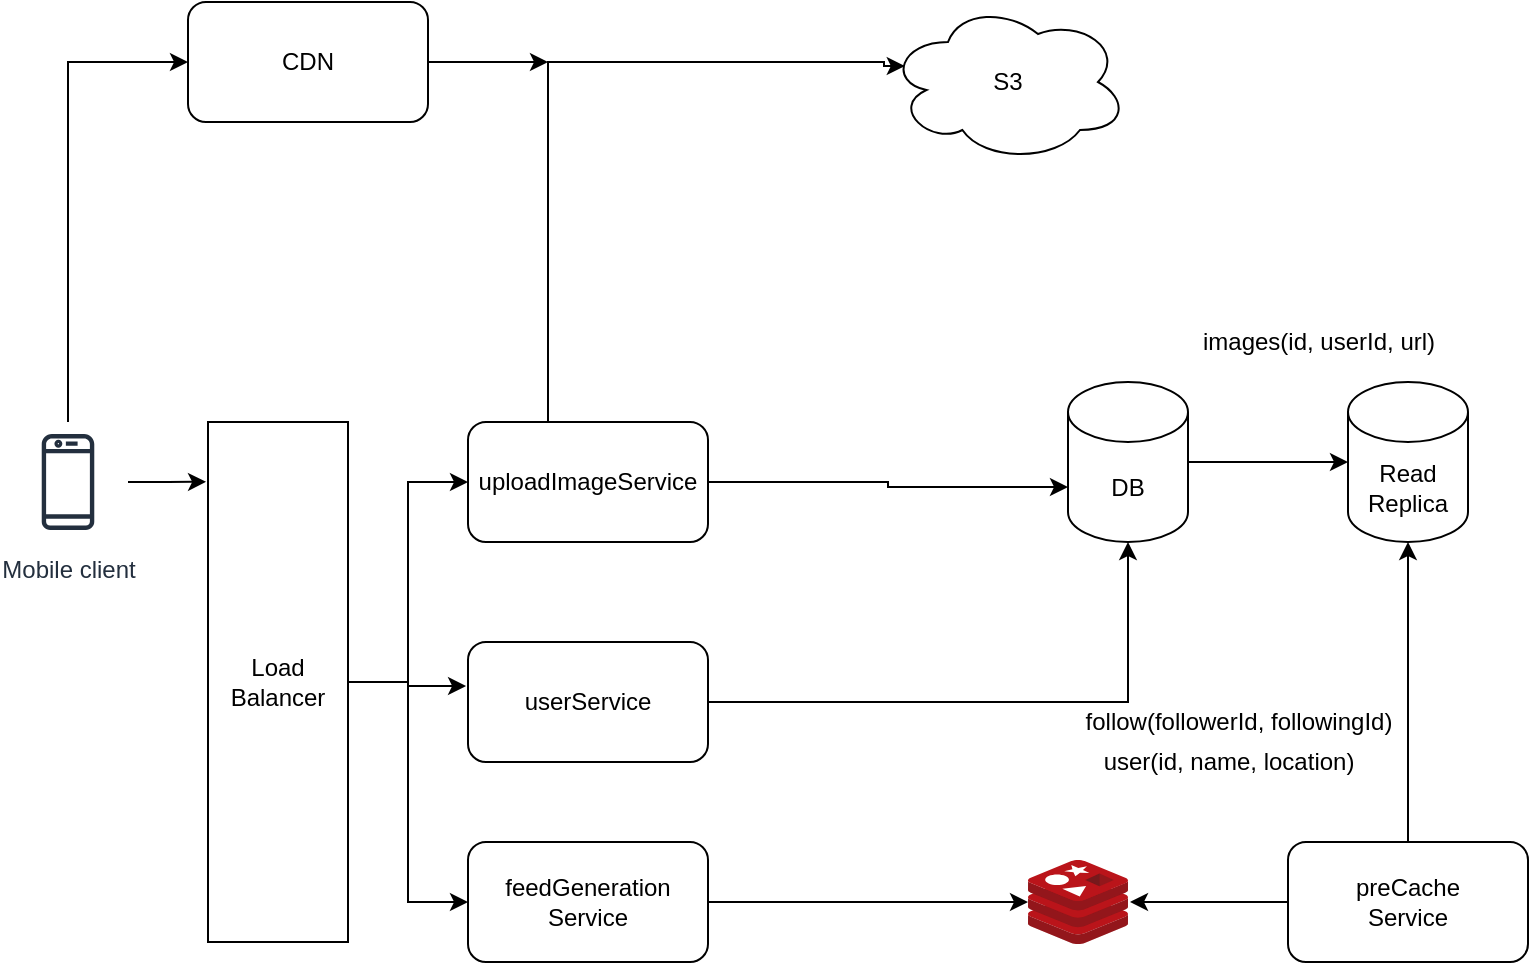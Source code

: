 <mxfile version="16.6.4" type="device"><diagram id="AAAY72OD5so17l8h3Udg" name="Page-1"><mxGraphModel dx="1662" dy="762" grid="1" gridSize="10" guides="1" tooltips="1" connect="1" arrows="1" fold="1" page="1" pageScale="1" pageWidth="827" pageHeight="1169" math="0" shadow="0"><root><mxCell id="0"/><mxCell id="1" parent="0"/><mxCell id="3pY8Nn1chAWQroFhLLnh-7" style="edgeStyle=orthogonalEdgeStyle;rounded=0;orthogonalLoop=1;jettySize=auto;html=1;entryX=0.07;entryY=0.4;entryDx=0;entryDy=0;entryPerimeter=0;" edge="1" parent="1" source="3pY8Nn1chAWQroFhLLnh-1" target="3pY8Nn1chAWQroFhLLnh-6"><mxGeometry relative="1" as="geometry"><mxPoint x="310" y="130" as="targetPoint"/><Array as="points"><mxPoint x="290" y="130"/><mxPoint x="458" y="130"/></Array></mxGeometry></mxCell><mxCell id="3pY8Nn1chAWQroFhLLnh-9" style="edgeStyle=orthogonalEdgeStyle;rounded=0;orthogonalLoop=1;jettySize=auto;html=1;entryX=0;entryY=0;entryDx=0;entryDy=52.5;entryPerimeter=0;" edge="1" parent="1" source="3pY8Nn1chAWQroFhLLnh-1" target="3pY8Nn1chAWQroFhLLnh-8"><mxGeometry relative="1" as="geometry"/></mxCell><mxCell id="3pY8Nn1chAWQroFhLLnh-1" value="uploadImageService" style="rounded=1;whiteSpace=wrap;html=1;" vertex="1" parent="1"><mxGeometry x="250" y="310" width="120" height="60" as="geometry"/></mxCell><mxCell id="3pY8Nn1chAWQroFhLLnh-10" style="edgeStyle=orthogonalEdgeStyle;rounded=0;orthogonalLoop=1;jettySize=auto;html=1;" edge="1" parent="1" source="3pY8Nn1chAWQroFhLLnh-4" target="3pY8Nn1chAWQroFhLLnh-11"><mxGeometry relative="1" as="geometry"><mxPoint x="150" y="130" as="targetPoint"/><Array as="points"><mxPoint x="50" y="190"/><mxPoint x="50" y="190"/></Array></mxGeometry></mxCell><mxCell id="3pY8Nn1chAWQroFhLLnh-36" style="edgeStyle=orthogonalEdgeStyle;rounded=0;orthogonalLoop=1;jettySize=auto;html=1;entryX=-0.014;entryY=0.115;entryDx=0;entryDy=0;entryPerimeter=0;" edge="1" parent="1" source="3pY8Nn1chAWQroFhLLnh-4" target="3pY8Nn1chAWQroFhLLnh-32"><mxGeometry relative="1" as="geometry"/></mxCell><mxCell id="3pY8Nn1chAWQroFhLLnh-4" value="Mobile client" style="sketch=0;outlineConnect=0;fontColor=#232F3E;gradientColor=none;strokeColor=#232F3E;fillColor=#ffffff;dashed=0;verticalLabelPosition=bottom;verticalAlign=top;align=center;html=1;fontSize=12;fontStyle=0;aspect=fixed;shape=mxgraph.aws4.resourceIcon;resIcon=mxgraph.aws4.mobile_client;" vertex="1" parent="1"><mxGeometry x="20" y="310" width="60" height="60" as="geometry"/></mxCell><mxCell id="3pY8Nn1chAWQroFhLLnh-6" value="S3" style="ellipse;shape=cloud;whiteSpace=wrap;html=1;" vertex="1" parent="1"><mxGeometry x="460" y="100" width="120" height="80" as="geometry"/></mxCell><mxCell id="3pY8Nn1chAWQroFhLLnh-20" value="" style="edgeStyle=orthogonalEdgeStyle;rounded=0;orthogonalLoop=1;jettySize=auto;html=1;" edge="1" parent="1" source="3pY8Nn1chAWQroFhLLnh-8" target="3pY8Nn1chAWQroFhLLnh-19"><mxGeometry relative="1" as="geometry"/></mxCell><mxCell id="3pY8Nn1chAWQroFhLLnh-8" value="DB" style="shape=cylinder3;whiteSpace=wrap;html=1;boundedLbl=1;backgroundOutline=1;size=15;" vertex="1" parent="1"><mxGeometry x="550" y="290" width="60" height="80" as="geometry"/></mxCell><mxCell id="3pY8Nn1chAWQroFhLLnh-12" style="edgeStyle=orthogonalEdgeStyle;rounded=0;orthogonalLoop=1;jettySize=auto;html=1;" edge="1" parent="1" source="3pY8Nn1chAWQroFhLLnh-11"><mxGeometry relative="1" as="geometry"><mxPoint x="290" y="130" as="targetPoint"/></mxGeometry></mxCell><mxCell id="3pY8Nn1chAWQroFhLLnh-11" value="CDN" style="rounded=1;whiteSpace=wrap;html=1;" vertex="1" parent="1"><mxGeometry x="110" y="100" width="120" height="60" as="geometry"/></mxCell><mxCell id="3pY8Nn1chAWQroFhLLnh-13" value="images(id, userId, url)" style="text;html=1;align=center;verticalAlign=middle;resizable=0;points=[];autosize=1;strokeColor=none;fillColor=none;" vertex="1" parent="1"><mxGeometry x="610" y="260" width="130" height="20" as="geometry"/></mxCell><mxCell id="3pY8Nn1chAWQroFhLLnh-16" style="edgeStyle=orthogonalEdgeStyle;rounded=0;orthogonalLoop=1;jettySize=auto;html=1;entryX=0.5;entryY=1;entryDx=0;entryDy=0;entryPerimeter=0;" edge="1" parent="1" source="3pY8Nn1chAWQroFhLLnh-14" target="3pY8Nn1chAWQroFhLLnh-8"><mxGeometry relative="1" as="geometry"><mxPoint x="580" y="400" as="targetPoint"/></mxGeometry></mxCell><mxCell id="3pY8Nn1chAWQroFhLLnh-14" value="userService" style="rounded=1;whiteSpace=wrap;html=1;" vertex="1" parent="1"><mxGeometry x="250" y="420" width="120" height="60" as="geometry"/></mxCell><mxCell id="3pY8Nn1chAWQroFhLLnh-17" value="follow(followerId, followingId)" style="text;html=1;align=center;verticalAlign=middle;resizable=0;points=[];autosize=1;strokeColor=none;fillColor=none;" vertex="1" parent="1"><mxGeometry x="550" y="450" width="170" height="20" as="geometry"/></mxCell><mxCell id="3pY8Nn1chAWQroFhLLnh-18" value="user(id, name, location)" style="text;html=1;align=center;verticalAlign=middle;resizable=0;points=[];autosize=1;strokeColor=none;fillColor=none;" vertex="1" parent="1"><mxGeometry x="560" y="470" width="140" height="20" as="geometry"/></mxCell><mxCell id="3pY8Nn1chAWQroFhLLnh-19" value="Read&lt;br&gt;Replica" style="shape=cylinder3;whiteSpace=wrap;html=1;boundedLbl=1;backgroundOutline=1;size=15;" vertex="1" parent="1"><mxGeometry x="690" y="290" width="60" height="80" as="geometry"/></mxCell><mxCell id="3pY8Nn1chAWQroFhLLnh-21" value="" style="sketch=0;aspect=fixed;html=1;points=[];align=center;image;fontSize=12;image=img/lib/mscae/Cache_Redis_Product.svg;" vertex="1" parent="1"><mxGeometry x="530" y="529" width="50" height="42" as="geometry"/></mxCell><mxCell id="3pY8Nn1chAWQroFhLLnh-25" style="edgeStyle=orthogonalEdgeStyle;rounded=0;orthogonalLoop=1;jettySize=auto;html=1;" edge="1" parent="1" source="3pY8Nn1chAWQroFhLLnh-24" target="3pY8Nn1chAWQroFhLLnh-21"><mxGeometry relative="1" as="geometry"/></mxCell><mxCell id="3pY8Nn1chAWQroFhLLnh-24" value="feedGeneration&lt;br&gt;Service" style="rounded=1;whiteSpace=wrap;html=1;" vertex="1" parent="1"><mxGeometry x="250" y="520" width="120" height="60" as="geometry"/></mxCell><mxCell id="3pY8Nn1chAWQroFhLLnh-30" style="edgeStyle=orthogonalEdgeStyle;rounded=0;orthogonalLoop=1;jettySize=auto;html=1;entryX=0.5;entryY=1;entryDx=0;entryDy=0;entryPerimeter=0;" edge="1" parent="1" source="3pY8Nn1chAWQroFhLLnh-29" target="3pY8Nn1chAWQroFhLLnh-19"><mxGeometry relative="1" as="geometry"/></mxCell><mxCell id="3pY8Nn1chAWQroFhLLnh-31" style="edgeStyle=orthogonalEdgeStyle;rounded=0;orthogonalLoop=1;jettySize=auto;html=1;entryX=1.02;entryY=0.5;entryDx=0;entryDy=0;entryPerimeter=0;" edge="1" parent="1" source="3pY8Nn1chAWQroFhLLnh-29" target="3pY8Nn1chAWQroFhLLnh-21"><mxGeometry relative="1" as="geometry"/></mxCell><mxCell id="3pY8Nn1chAWQroFhLLnh-29" value="preCache&lt;br&gt;Service" style="rounded=1;whiteSpace=wrap;html=1;" vertex="1" parent="1"><mxGeometry x="660" y="520" width="120" height="60" as="geometry"/></mxCell><mxCell id="3pY8Nn1chAWQroFhLLnh-33" style="edgeStyle=orthogonalEdgeStyle;rounded=0;orthogonalLoop=1;jettySize=auto;html=1;entryX=-0.008;entryY=0.367;entryDx=0;entryDy=0;entryPerimeter=0;" edge="1" parent="1" source="3pY8Nn1chAWQroFhLLnh-32" target="3pY8Nn1chAWQroFhLLnh-14"><mxGeometry relative="1" as="geometry"><mxPoint x="240" y="440" as="targetPoint"/></mxGeometry></mxCell><mxCell id="3pY8Nn1chAWQroFhLLnh-34" style="edgeStyle=orthogonalEdgeStyle;rounded=0;orthogonalLoop=1;jettySize=auto;html=1;entryX=0;entryY=0.5;entryDx=0;entryDy=0;" edge="1" parent="1" source="3pY8Nn1chAWQroFhLLnh-32" target="3pY8Nn1chAWQroFhLLnh-1"><mxGeometry relative="1" as="geometry"/></mxCell><mxCell id="3pY8Nn1chAWQroFhLLnh-35" style="edgeStyle=orthogonalEdgeStyle;rounded=0;orthogonalLoop=1;jettySize=auto;html=1;entryX=0;entryY=0.5;entryDx=0;entryDy=0;" edge="1" parent="1" source="3pY8Nn1chAWQroFhLLnh-32" target="3pY8Nn1chAWQroFhLLnh-24"><mxGeometry relative="1" as="geometry"/></mxCell><mxCell id="3pY8Nn1chAWQroFhLLnh-32" value="Load&lt;br&gt;Balancer" style="rounded=0;whiteSpace=wrap;html=1;" vertex="1" parent="1"><mxGeometry x="120" y="310" width="70" height="260" as="geometry"/></mxCell></root></mxGraphModel></diagram></mxfile>